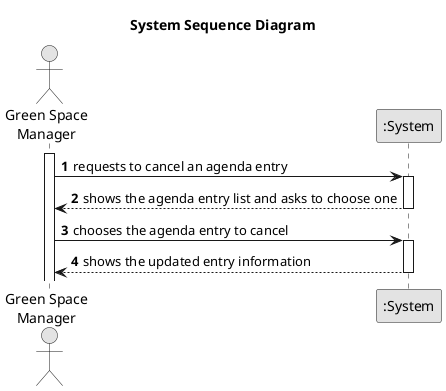 @startuml
skinparam monochrome true
skinparam packageStyle rectangle
skinparam shadowing false

title System Sequence Diagram

autonumber

actor "Green Space\nManager" as Employee
participant ":System" as System

activate Employee

    Employee -> System :requests to cancel an agenda entry
    activate System


    System --> Employee : shows the agenda entry list and asks to choose one
    deactivate System

    Employee -> System : chooses the agenda entry to cancel
    activate System

    System --> Employee : shows the updated entry information
    deactivate System


@enduml
